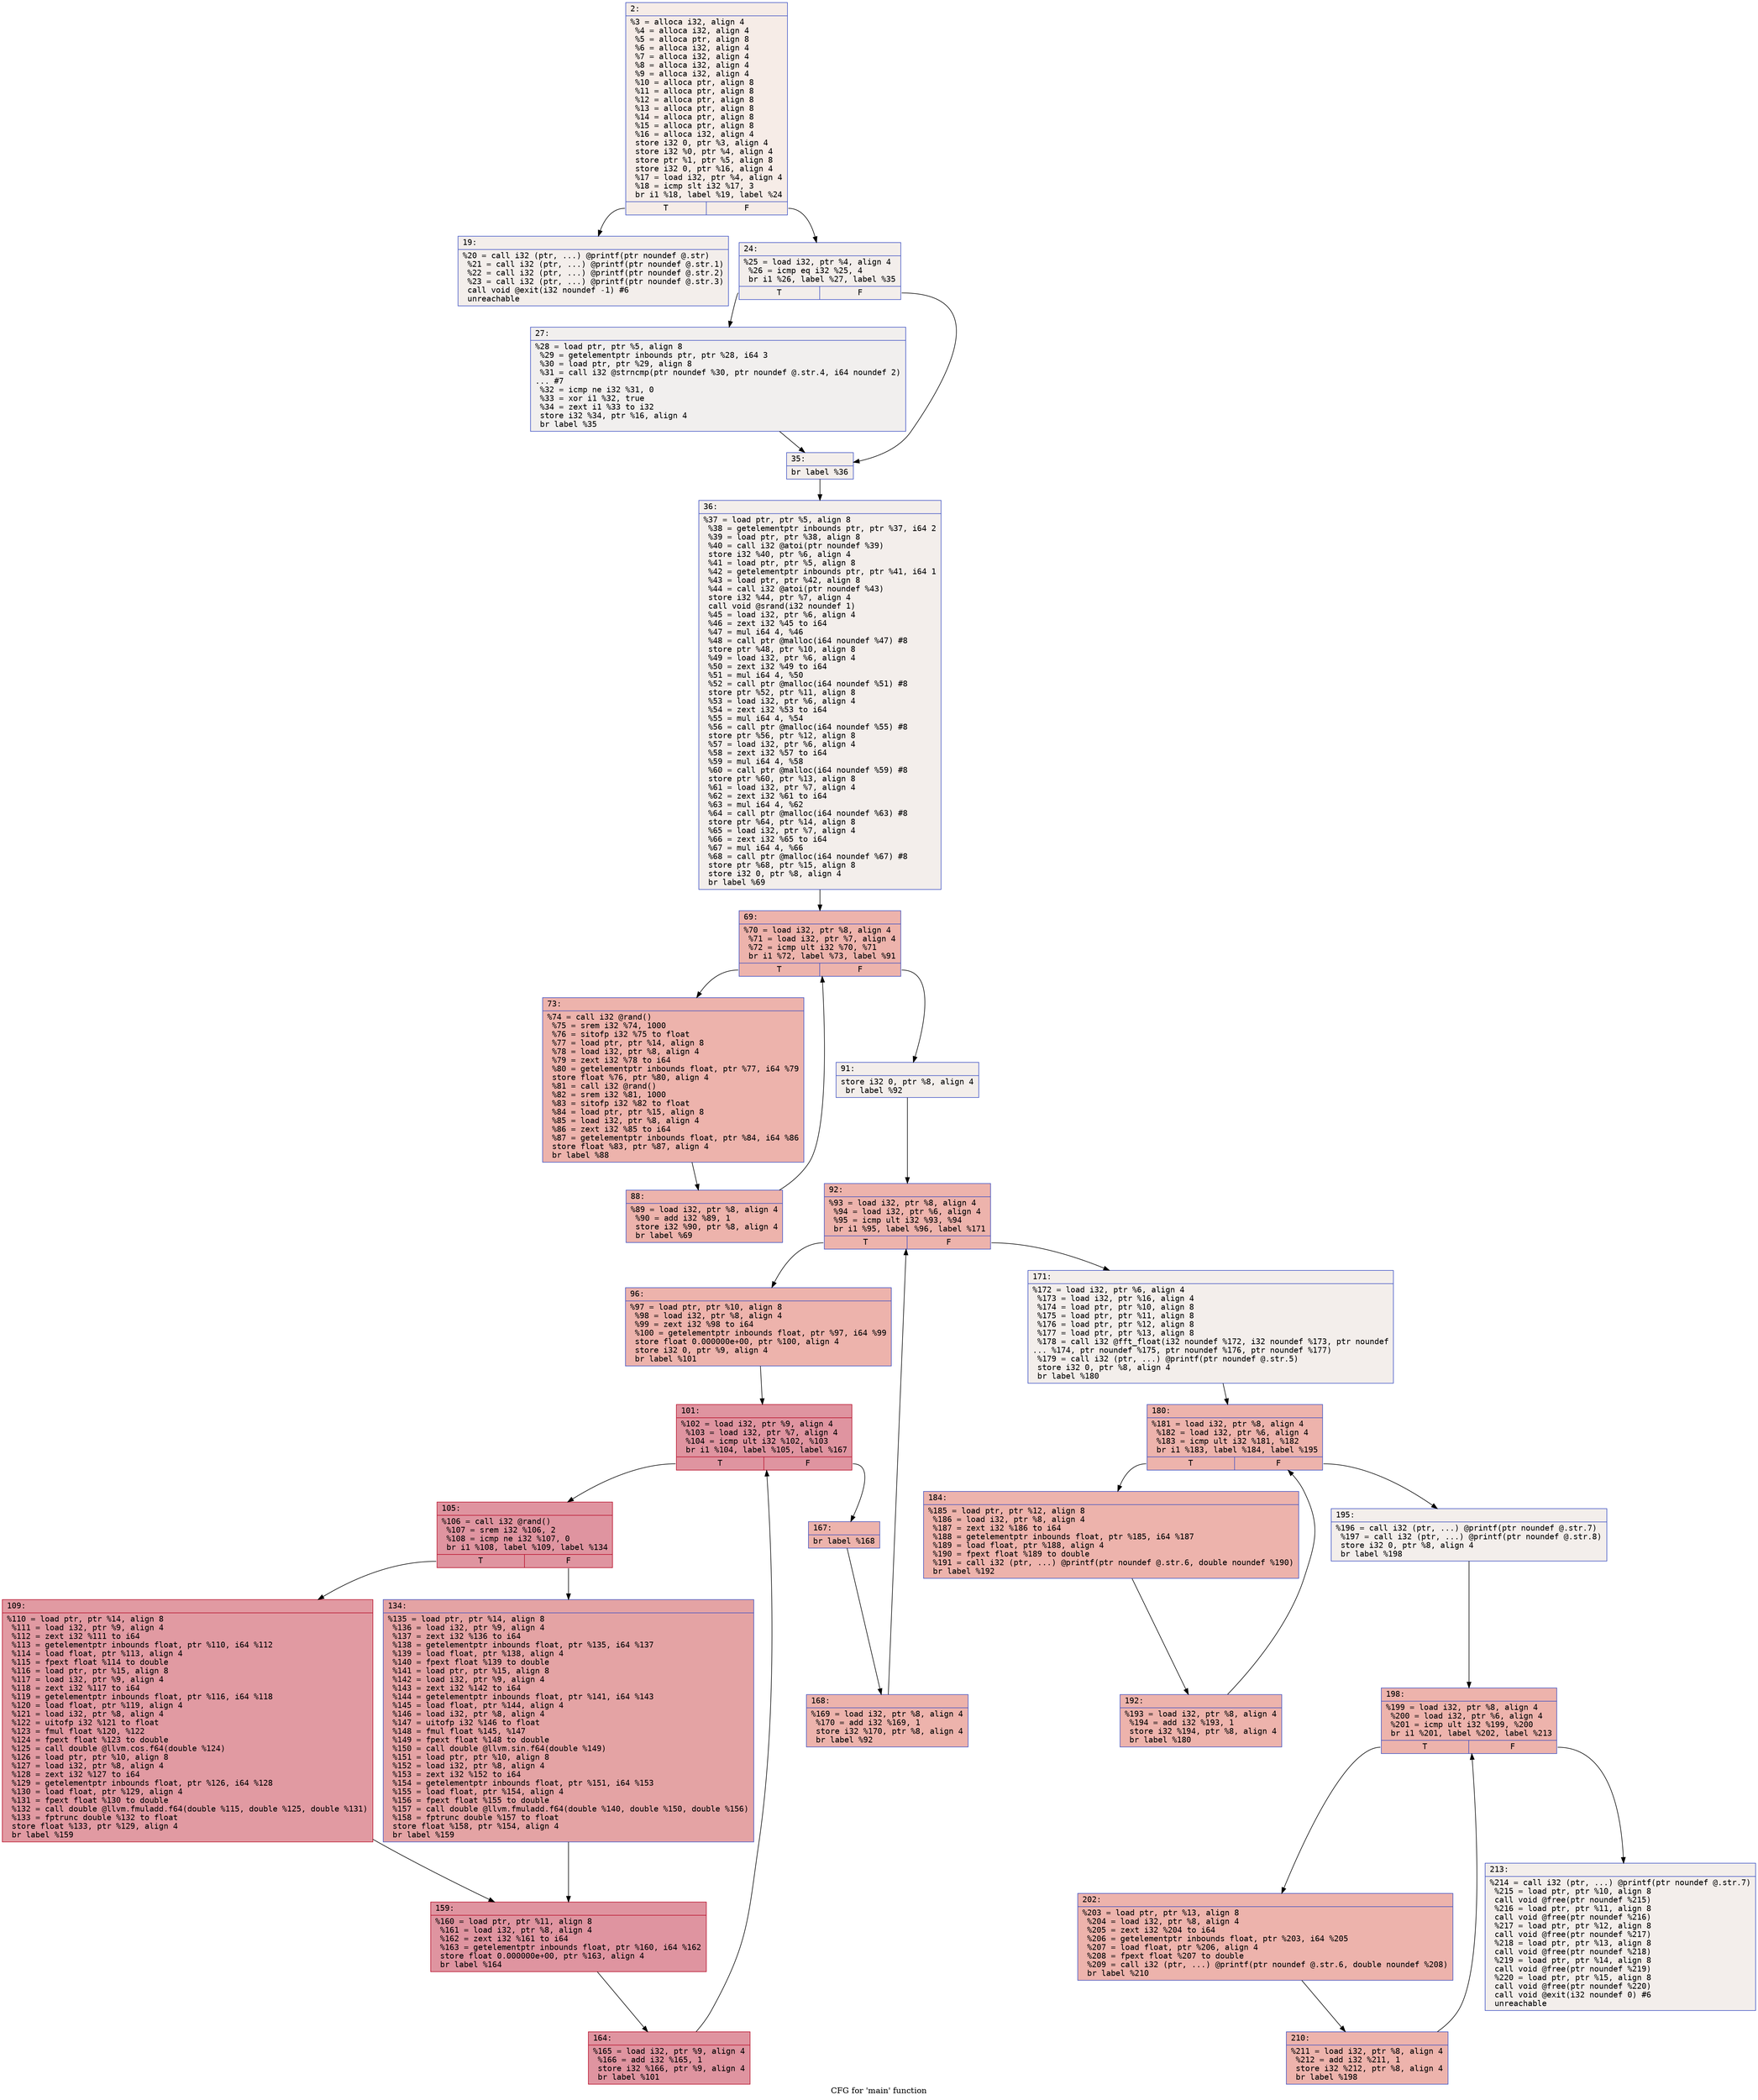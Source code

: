 digraph "CFG for 'main' function" {
	label="CFG for 'main' function";

	Node0x600003269ef0 [shape=record,color="#3d50c3ff", style=filled, fillcolor="#ead5c970" fontname="Courier",label="{2:\l|  %3 = alloca i32, align 4\l  %4 = alloca i32, align 4\l  %5 = alloca ptr, align 8\l  %6 = alloca i32, align 4\l  %7 = alloca i32, align 4\l  %8 = alloca i32, align 4\l  %9 = alloca i32, align 4\l  %10 = alloca ptr, align 8\l  %11 = alloca ptr, align 8\l  %12 = alloca ptr, align 8\l  %13 = alloca ptr, align 8\l  %14 = alloca ptr, align 8\l  %15 = alloca ptr, align 8\l  %16 = alloca i32, align 4\l  store i32 0, ptr %3, align 4\l  store i32 %0, ptr %4, align 4\l  store ptr %1, ptr %5, align 8\l  store i32 0, ptr %16, align 4\l  %17 = load i32, ptr %4, align 4\l  %18 = icmp slt i32 %17, 3\l  br i1 %18, label %19, label %24\l|{<s0>T|<s1>F}}"];
	Node0x600003269ef0:s0 -> Node0x600003269f40[tooltip="2 -> 19\nProbability 50.00%" ];
	Node0x600003269ef0:s1 -> Node0x600003269f90[tooltip="2 -> 24\nProbability 50.00%" ];
	Node0x600003269f40 [shape=record,color="#3d50c3ff", style=filled, fillcolor="#e5d8d170" fontname="Courier",label="{19:\l|  %20 = call i32 (ptr, ...) @printf(ptr noundef @.str)\l  %21 = call i32 (ptr, ...) @printf(ptr noundef @.str.1)\l  %22 = call i32 (ptr, ...) @printf(ptr noundef @.str.2)\l  %23 = call i32 (ptr, ...) @printf(ptr noundef @.str.3)\l  call void @exit(i32 noundef -1) #6\l  unreachable\l}"];
	Node0x600003269f90 [shape=record,color="#3d50c3ff", style=filled, fillcolor="#e5d8d170" fontname="Courier",label="{24:\l|  %25 = load i32, ptr %4, align 4\l  %26 = icmp eq i32 %25, 4\l  br i1 %26, label %27, label %35\l|{<s0>T|<s1>F}}"];
	Node0x600003269f90:s0 -> Node0x600003269fe0[tooltip="24 -> 27\nProbability 50.00%" ];
	Node0x600003269f90:s1 -> Node0x60000326a030[tooltip="24 -> 35\nProbability 50.00%" ];
	Node0x600003269fe0 [shape=record,color="#3d50c3ff", style=filled, fillcolor="#e0dbd870" fontname="Courier",label="{27:\l|  %28 = load ptr, ptr %5, align 8\l  %29 = getelementptr inbounds ptr, ptr %28, i64 3\l  %30 = load ptr, ptr %29, align 8\l  %31 = call i32 @strncmp(ptr noundef %30, ptr noundef @.str.4, i64 noundef 2)\l... #7\l  %32 = icmp ne i32 %31, 0\l  %33 = xor i1 %32, true\l  %34 = zext i1 %33 to i32\l  store i32 %34, ptr %16, align 4\l  br label %35\l}"];
	Node0x600003269fe0 -> Node0x60000326a030[tooltip="27 -> 35\nProbability 100.00%" ];
	Node0x60000326a030 [shape=record,color="#3d50c3ff", style=filled, fillcolor="#e5d8d170" fontname="Courier",label="{35:\l|  br label %36\l}"];
	Node0x60000326a030 -> Node0x60000326a080[tooltip="35 -> 36\nProbability 100.00%" ];
	Node0x60000326a080 [shape=record,color="#3d50c3ff", style=filled, fillcolor="#e5d8d170" fontname="Courier",label="{36:\l|  %37 = load ptr, ptr %5, align 8\l  %38 = getelementptr inbounds ptr, ptr %37, i64 2\l  %39 = load ptr, ptr %38, align 8\l  %40 = call i32 @atoi(ptr noundef %39)\l  store i32 %40, ptr %6, align 4\l  %41 = load ptr, ptr %5, align 8\l  %42 = getelementptr inbounds ptr, ptr %41, i64 1\l  %43 = load ptr, ptr %42, align 8\l  %44 = call i32 @atoi(ptr noundef %43)\l  store i32 %44, ptr %7, align 4\l  call void @srand(i32 noundef 1)\l  %45 = load i32, ptr %6, align 4\l  %46 = zext i32 %45 to i64\l  %47 = mul i64 4, %46\l  %48 = call ptr @malloc(i64 noundef %47) #8\l  store ptr %48, ptr %10, align 8\l  %49 = load i32, ptr %6, align 4\l  %50 = zext i32 %49 to i64\l  %51 = mul i64 4, %50\l  %52 = call ptr @malloc(i64 noundef %51) #8\l  store ptr %52, ptr %11, align 8\l  %53 = load i32, ptr %6, align 4\l  %54 = zext i32 %53 to i64\l  %55 = mul i64 4, %54\l  %56 = call ptr @malloc(i64 noundef %55) #8\l  store ptr %56, ptr %12, align 8\l  %57 = load i32, ptr %6, align 4\l  %58 = zext i32 %57 to i64\l  %59 = mul i64 4, %58\l  %60 = call ptr @malloc(i64 noundef %59) #8\l  store ptr %60, ptr %13, align 8\l  %61 = load i32, ptr %7, align 4\l  %62 = zext i32 %61 to i64\l  %63 = mul i64 4, %62\l  %64 = call ptr @malloc(i64 noundef %63) #8\l  store ptr %64, ptr %14, align 8\l  %65 = load i32, ptr %7, align 4\l  %66 = zext i32 %65 to i64\l  %67 = mul i64 4, %66\l  %68 = call ptr @malloc(i64 noundef %67) #8\l  store ptr %68, ptr %15, align 8\l  store i32 0, ptr %8, align 4\l  br label %69\l}"];
	Node0x60000326a080 -> Node0x60000326a0d0[tooltip="36 -> 69\nProbability 100.00%" ];
	Node0x60000326a0d0 [shape=record,color="#3d50c3ff", style=filled, fillcolor="#d6524470" fontname="Courier",label="{69:\l|  %70 = load i32, ptr %8, align 4\l  %71 = load i32, ptr %7, align 4\l  %72 = icmp ult i32 %70, %71\l  br i1 %72, label %73, label %91\l|{<s0>T|<s1>F}}"];
	Node0x60000326a0d0:s0 -> Node0x60000326a120[tooltip="69 -> 73\nProbability 100.00%" ];
	Node0x60000326a0d0:s1 -> Node0x60000326a1c0[tooltip="69 -> 91\nProbability 0.00%" ];
	Node0x60000326a120 [shape=record,color="#3d50c3ff", style=filled, fillcolor="#d6524470" fontname="Courier",label="{73:\l|  %74 = call i32 @rand()\l  %75 = srem i32 %74, 1000\l  %76 = sitofp i32 %75 to float\l  %77 = load ptr, ptr %14, align 8\l  %78 = load i32, ptr %8, align 4\l  %79 = zext i32 %78 to i64\l  %80 = getelementptr inbounds float, ptr %77, i64 %79\l  store float %76, ptr %80, align 4\l  %81 = call i32 @rand()\l  %82 = srem i32 %81, 1000\l  %83 = sitofp i32 %82 to float\l  %84 = load ptr, ptr %15, align 8\l  %85 = load i32, ptr %8, align 4\l  %86 = zext i32 %85 to i64\l  %87 = getelementptr inbounds float, ptr %84, i64 %86\l  store float %83, ptr %87, align 4\l  br label %88\l}"];
	Node0x60000326a120 -> Node0x60000326a170[tooltip="73 -> 88\nProbability 100.00%" ];
	Node0x60000326a170 [shape=record,color="#3d50c3ff", style=filled, fillcolor="#d6524470" fontname="Courier",label="{88:\l|  %89 = load i32, ptr %8, align 4\l  %90 = add i32 %89, 1\l  store i32 %90, ptr %8, align 4\l  br label %69\l}"];
	Node0x60000326a170 -> Node0x60000326a0d0[tooltip="88 -> 69\nProbability 100.00%" ];
	Node0x60000326a1c0 [shape=record,color="#3d50c3ff", style=filled, fillcolor="#e5d8d170" fontname="Courier",label="{91:\l|  store i32 0, ptr %8, align 4\l  br label %92\l}"];
	Node0x60000326a1c0 -> Node0x60000326a210[tooltip="91 -> 92\nProbability 100.00%" ];
	Node0x60000326a210 [shape=record,color="#3d50c3ff", style=filled, fillcolor="#d6524470" fontname="Courier",label="{92:\l|  %93 = load i32, ptr %8, align 4\l  %94 = load i32, ptr %6, align 4\l  %95 = icmp ult i32 %93, %94\l  br i1 %95, label %96, label %171\l|{<s0>T|<s1>F}}"];
	Node0x60000326a210:s0 -> Node0x60000326a260[tooltip="92 -> 96\nProbability 100.00%" ];
	Node0x60000326a210:s1 -> Node0x60000326a530[tooltip="92 -> 171\nProbability 0.00%" ];
	Node0x60000326a260 [shape=record,color="#3d50c3ff", style=filled, fillcolor="#d6524470" fontname="Courier",label="{96:\l|  %97 = load ptr, ptr %10, align 8\l  %98 = load i32, ptr %8, align 4\l  %99 = zext i32 %98 to i64\l  %100 = getelementptr inbounds float, ptr %97, i64 %99\l  store float 0.000000e+00, ptr %100, align 4\l  store i32 0, ptr %9, align 4\l  br label %101\l}"];
	Node0x60000326a260 -> Node0x60000326a2b0[tooltip="96 -> 101\nProbability 100.00%" ];
	Node0x60000326a2b0 [shape=record,color="#b70d28ff", style=filled, fillcolor="#b70d2870" fontname="Courier",label="{101:\l|  %102 = load i32, ptr %9, align 4\l  %103 = load i32, ptr %7, align 4\l  %104 = icmp ult i32 %102, %103\l  br i1 %104, label %105, label %167\l|{<s0>T|<s1>F}}"];
	Node0x60000326a2b0:s0 -> Node0x60000326a300[tooltip="101 -> 105\nProbability 96.88%" ];
	Node0x60000326a2b0:s1 -> Node0x60000326a490[tooltip="101 -> 167\nProbability 3.12%" ];
	Node0x60000326a300 [shape=record,color="#b70d28ff", style=filled, fillcolor="#b70d2870" fontname="Courier",label="{105:\l|  %106 = call i32 @rand()\l  %107 = srem i32 %106, 2\l  %108 = icmp ne i32 %107, 0\l  br i1 %108, label %109, label %134\l|{<s0>T|<s1>F}}"];
	Node0x60000326a300:s0 -> Node0x60000326a350[tooltip="105 -> 109\nProbability 62.50%" ];
	Node0x60000326a300:s1 -> Node0x60000326a3a0[tooltip="105 -> 134\nProbability 37.50%" ];
	Node0x60000326a350 [shape=record,color="#b70d28ff", style=filled, fillcolor="#bb1b2c70" fontname="Courier",label="{109:\l|  %110 = load ptr, ptr %14, align 8\l  %111 = load i32, ptr %9, align 4\l  %112 = zext i32 %111 to i64\l  %113 = getelementptr inbounds float, ptr %110, i64 %112\l  %114 = load float, ptr %113, align 4\l  %115 = fpext float %114 to double\l  %116 = load ptr, ptr %15, align 8\l  %117 = load i32, ptr %9, align 4\l  %118 = zext i32 %117 to i64\l  %119 = getelementptr inbounds float, ptr %116, i64 %118\l  %120 = load float, ptr %119, align 4\l  %121 = load i32, ptr %8, align 4\l  %122 = uitofp i32 %121 to float\l  %123 = fmul float %120, %122\l  %124 = fpext float %123 to double\l  %125 = call double @llvm.cos.f64(double %124)\l  %126 = load ptr, ptr %10, align 8\l  %127 = load i32, ptr %8, align 4\l  %128 = zext i32 %127 to i64\l  %129 = getelementptr inbounds float, ptr %126, i64 %128\l  %130 = load float, ptr %129, align 4\l  %131 = fpext float %130 to double\l  %132 = call double @llvm.fmuladd.f64(double %115, double %125, double %131)\l  %133 = fptrunc double %132 to float\l  store float %133, ptr %129, align 4\l  br label %159\l}"];
	Node0x60000326a350 -> Node0x60000326a3f0[tooltip="109 -> 159\nProbability 100.00%" ];
	Node0x60000326a3a0 [shape=record,color="#3d50c3ff", style=filled, fillcolor="#c32e3170" fontname="Courier",label="{134:\l|  %135 = load ptr, ptr %14, align 8\l  %136 = load i32, ptr %9, align 4\l  %137 = zext i32 %136 to i64\l  %138 = getelementptr inbounds float, ptr %135, i64 %137\l  %139 = load float, ptr %138, align 4\l  %140 = fpext float %139 to double\l  %141 = load ptr, ptr %15, align 8\l  %142 = load i32, ptr %9, align 4\l  %143 = zext i32 %142 to i64\l  %144 = getelementptr inbounds float, ptr %141, i64 %143\l  %145 = load float, ptr %144, align 4\l  %146 = load i32, ptr %8, align 4\l  %147 = uitofp i32 %146 to float\l  %148 = fmul float %145, %147\l  %149 = fpext float %148 to double\l  %150 = call double @llvm.sin.f64(double %149)\l  %151 = load ptr, ptr %10, align 8\l  %152 = load i32, ptr %8, align 4\l  %153 = zext i32 %152 to i64\l  %154 = getelementptr inbounds float, ptr %151, i64 %153\l  %155 = load float, ptr %154, align 4\l  %156 = fpext float %155 to double\l  %157 = call double @llvm.fmuladd.f64(double %140, double %150, double %156)\l  %158 = fptrunc double %157 to float\l  store float %158, ptr %154, align 4\l  br label %159\l}"];
	Node0x60000326a3a0 -> Node0x60000326a3f0[tooltip="134 -> 159\nProbability 100.00%" ];
	Node0x60000326a3f0 [shape=record,color="#b70d28ff", style=filled, fillcolor="#b70d2870" fontname="Courier",label="{159:\l|  %160 = load ptr, ptr %11, align 8\l  %161 = load i32, ptr %8, align 4\l  %162 = zext i32 %161 to i64\l  %163 = getelementptr inbounds float, ptr %160, i64 %162\l  store float 0.000000e+00, ptr %163, align 4\l  br label %164\l}"];
	Node0x60000326a3f0 -> Node0x60000326a440[tooltip="159 -> 164\nProbability 100.00%" ];
	Node0x60000326a440 [shape=record,color="#b70d28ff", style=filled, fillcolor="#b70d2870" fontname="Courier",label="{164:\l|  %165 = load i32, ptr %9, align 4\l  %166 = add i32 %165, 1\l  store i32 %166, ptr %9, align 4\l  br label %101\l}"];
	Node0x60000326a440 -> Node0x60000326a2b0[tooltip="164 -> 101\nProbability 100.00%" ];
	Node0x60000326a490 [shape=record,color="#3d50c3ff", style=filled, fillcolor="#d6524470" fontname="Courier",label="{167:\l|  br label %168\l}"];
	Node0x60000326a490 -> Node0x60000326a4e0[tooltip="167 -> 168\nProbability 100.00%" ];
	Node0x60000326a4e0 [shape=record,color="#3d50c3ff", style=filled, fillcolor="#d6524470" fontname="Courier",label="{168:\l|  %169 = load i32, ptr %8, align 4\l  %170 = add i32 %169, 1\l  store i32 %170, ptr %8, align 4\l  br label %92\l}"];
	Node0x60000326a4e0 -> Node0x60000326a210[tooltip="168 -> 92\nProbability 100.00%" ];
	Node0x60000326a530 [shape=record,color="#3d50c3ff", style=filled, fillcolor="#e5d8d170" fontname="Courier",label="{171:\l|  %172 = load i32, ptr %6, align 4\l  %173 = load i32, ptr %16, align 4\l  %174 = load ptr, ptr %10, align 8\l  %175 = load ptr, ptr %11, align 8\l  %176 = load ptr, ptr %12, align 8\l  %177 = load ptr, ptr %13, align 8\l  %178 = call i32 @fft_float(i32 noundef %172, i32 noundef %173, ptr noundef\l... %174, ptr noundef %175, ptr noundef %176, ptr noundef %177)\l  %179 = call i32 (ptr, ...) @printf(ptr noundef @.str.5)\l  store i32 0, ptr %8, align 4\l  br label %180\l}"];
	Node0x60000326a530 -> Node0x60000326a580[tooltip="171 -> 180\nProbability 100.00%" ];
	Node0x60000326a580 [shape=record,color="#3d50c3ff", style=filled, fillcolor="#d6524470" fontname="Courier",label="{180:\l|  %181 = load i32, ptr %8, align 4\l  %182 = load i32, ptr %6, align 4\l  %183 = icmp ult i32 %181, %182\l  br i1 %183, label %184, label %195\l|{<s0>T|<s1>F}}"];
	Node0x60000326a580:s0 -> Node0x60000326a5d0[tooltip="180 -> 184\nProbability 100.00%" ];
	Node0x60000326a580:s1 -> Node0x60000326a670[tooltip="180 -> 195\nProbability 0.00%" ];
	Node0x60000326a5d0 [shape=record,color="#3d50c3ff", style=filled, fillcolor="#d6524470" fontname="Courier",label="{184:\l|  %185 = load ptr, ptr %12, align 8\l  %186 = load i32, ptr %8, align 4\l  %187 = zext i32 %186 to i64\l  %188 = getelementptr inbounds float, ptr %185, i64 %187\l  %189 = load float, ptr %188, align 4\l  %190 = fpext float %189 to double\l  %191 = call i32 (ptr, ...) @printf(ptr noundef @.str.6, double noundef %190)\l  br label %192\l}"];
	Node0x60000326a5d0 -> Node0x60000326a620[tooltip="184 -> 192\nProbability 100.00%" ];
	Node0x60000326a620 [shape=record,color="#3d50c3ff", style=filled, fillcolor="#d6524470" fontname="Courier",label="{192:\l|  %193 = load i32, ptr %8, align 4\l  %194 = add i32 %193, 1\l  store i32 %194, ptr %8, align 4\l  br label %180\l}"];
	Node0x60000326a620 -> Node0x60000326a580[tooltip="192 -> 180\nProbability 100.00%" ];
	Node0x60000326a670 [shape=record,color="#3d50c3ff", style=filled, fillcolor="#e5d8d170" fontname="Courier",label="{195:\l|  %196 = call i32 (ptr, ...) @printf(ptr noundef @.str.7)\l  %197 = call i32 (ptr, ...) @printf(ptr noundef @.str.8)\l  store i32 0, ptr %8, align 4\l  br label %198\l}"];
	Node0x60000326a670 -> Node0x60000326a6c0[tooltip="195 -> 198\nProbability 100.00%" ];
	Node0x60000326a6c0 [shape=record,color="#3d50c3ff", style=filled, fillcolor="#d6524470" fontname="Courier",label="{198:\l|  %199 = load i32, ptr %8, align 4\l  %200 = load i32, ptr %6, align 4\l  %201 = icmp ult i32 %199, %200\l  br i1 %201, label %202, label %213\l|{<s0>T|<s1>F}}"];
	Node0x60000326a6c0:s0 -> Node0x60000326a710[tooltip="198 -> 202\nProbability 100.00%" ];
	Node0x60000326a6c0:s1 -> Node0x60000326a7b0[tooltip="198 -> 213\nProbability 0.00%" ];
	Node0x60000326a710 [shape=record,color="#3d50c3ff", style=filled, fillcolor="#d6524470" fontname="Courier",label="{202:\l|  %203 = load ptr, ptr %13, align 8\l  %204 = load i32, ptr %8, align 4\l  %205 = zext i32 %204 to i64\l  %206 = getelementptr inbounds float, ptr %203, i64 %205\l  %207 = load float, ptr %206, align 4\l  %208 = fpext float %207 to double\l  %209 = call i32 (ptr, ...) @printf(ptr noundef @.str.6, double noundef %208)\l  br label %210\l}"];
	Node0x60000326a710 -> Node0x60000326a760[tooltip="202 -> 210\nProbability 100.00%" ];
	Node0x60000326a760 [shape=record,color="#3d50c3ff", style=filled, fillcolor="#d6524470" fontname="Courier",label="{210:\l|  %211 = load i32, ptr %8, align 4\l  %212 = add i32 %211, 1\l  store i32 %212, ptr %8, align 4\l  br label %198\l}"];
	Node0x60000326a760 -> Node0x60000326a6c0[tooltip="210 -> 198\nProbability 100.00%" ];
	Node0x60000326a7b0 [shape=record,color="#3d50c3ff", style=filled, fillcolor="#e5d8d170" fontname="Courier",label="{213:\l|  %214 = call i32 (ptr, ...) @printf(ptr noundef @.str.7)\l  %215 = load ptr, ptr %10, align 8\l  call void @free(ptr noundef %215)\l  %216 = load ptr, ptr %11, align 8\l  call void @free(ptr noundef %216)\l  %217 = load ptr, ptr %12, align 8\l  call void @free(ptr noundef %217)\l  %218 = load ptr, ptr %13, align 8\l  call void @free(ptr noundef %218)\l  %219 = load ptr, ptr %14, align 8\l  call void @free(ptr noundef %219)\l  %220 = load ptr, ptr %15, align 8\l  call void @free(ptr noundef %220)\l  call void @exit(i32 noundef 0) #6\l  unreachable\l}"];
}
